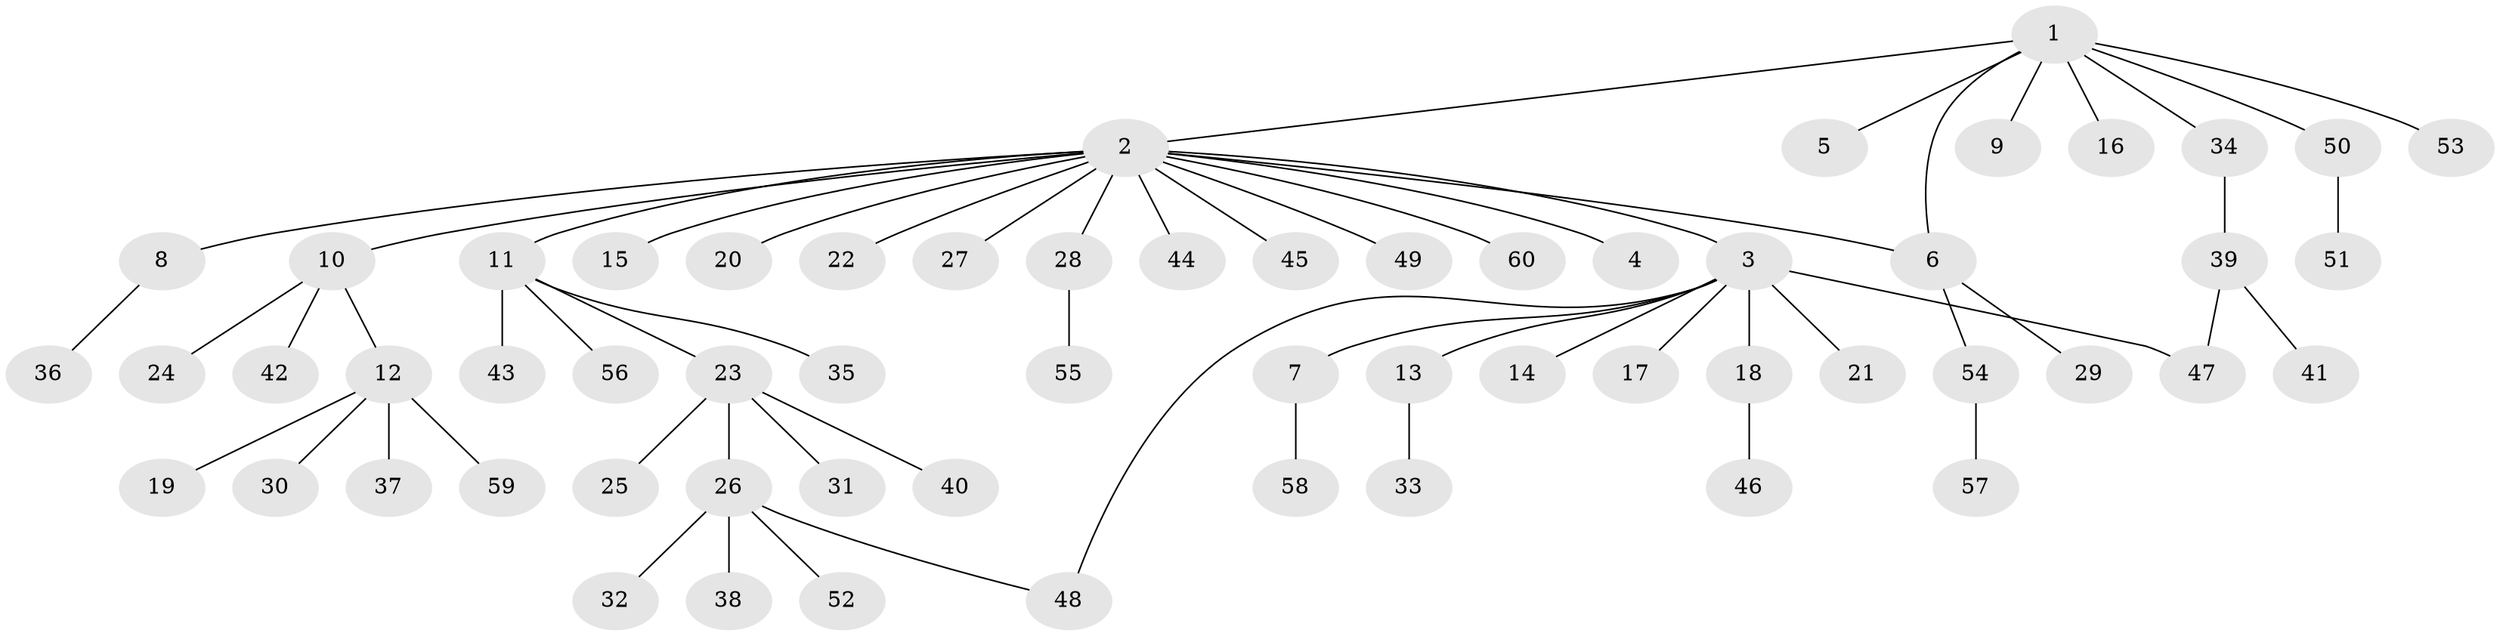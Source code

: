 // Generated by graph-tools (version 1.1) at 2025/49/03/09/25 03:49:48]
// undirected, 60 vertices, 62 edges
graph export_dot {
graph [start="1"]
  node [color=gray90,style=filled];
  1;
  2;
  3;
  4;
  5;
  6;
  7;
  8;
  9;
  10;
  11;
  12;
  13;
  14;
  15;
  16;
  17;
  18;
  19;
  20;
  21;
  22;
  23;
  24;
  25;
  26;
  27;
  28;
  29;
  30;
  31;
  32;
  33;
  34;
  35;
  36;
  37;
  38;
  39;
  40;
  41;
  42;
  43;
  44;
  45;
  46;
  47;
  48;
  49;
  50;
  51;
  52;
  53;
  54;
  55;
  56;
  57;
  58;
  59;
  60;
  1 -- 2;
  1 -- 5;
  1 -- 6;
  1 -- 9;
  1 -- 16;
  1 -- 34;
  1 -- 50;
  1 -- 53;
  2 -- 3;
  2 -- 4;
  2 -- 6;
  2 -- 8;
  2 -- 10;
  2 -- 11;
  2 -- 15;
  2 -- 20;
  2 -- 22;
  2 -- 27;
  2 -- 28;
  2 -- 44;
  2 -- 45;
  2 -- 49;
  2 -- 60;
  3 -- 7;
  3 -- 13;
  3 -- 14;
  3 -- 17;
  3 -- 18;
  3 -- 21;
  3 -- 47;
  3 -- 48;
  6 -- 29;
  6 -- 54;
  7 -- 58;
  8 -- 36;
  10 -- 12;
  10 -- 24;
  10 -- 42;
  11 -- 23;
  11 -- 35;
  11 -- 43;
  11 -- 56;
  12 -- 19;
  12 -- 30;
  12 -- 37;
  12 -- 59;
  13 -- 33;
  18 -- 46;
  23 -- 25;
  23 -- 26;
  23 -- 31;
  23 -- 40;
  26 -- 32;
  26 -- 38;
  26 -- 48;
  26 -- 52;
  28 -- 55;
  34 -- 39;
  39 -- 41;
  39 -- 47;
  50 -- 51;
  54 -- 57;
}
